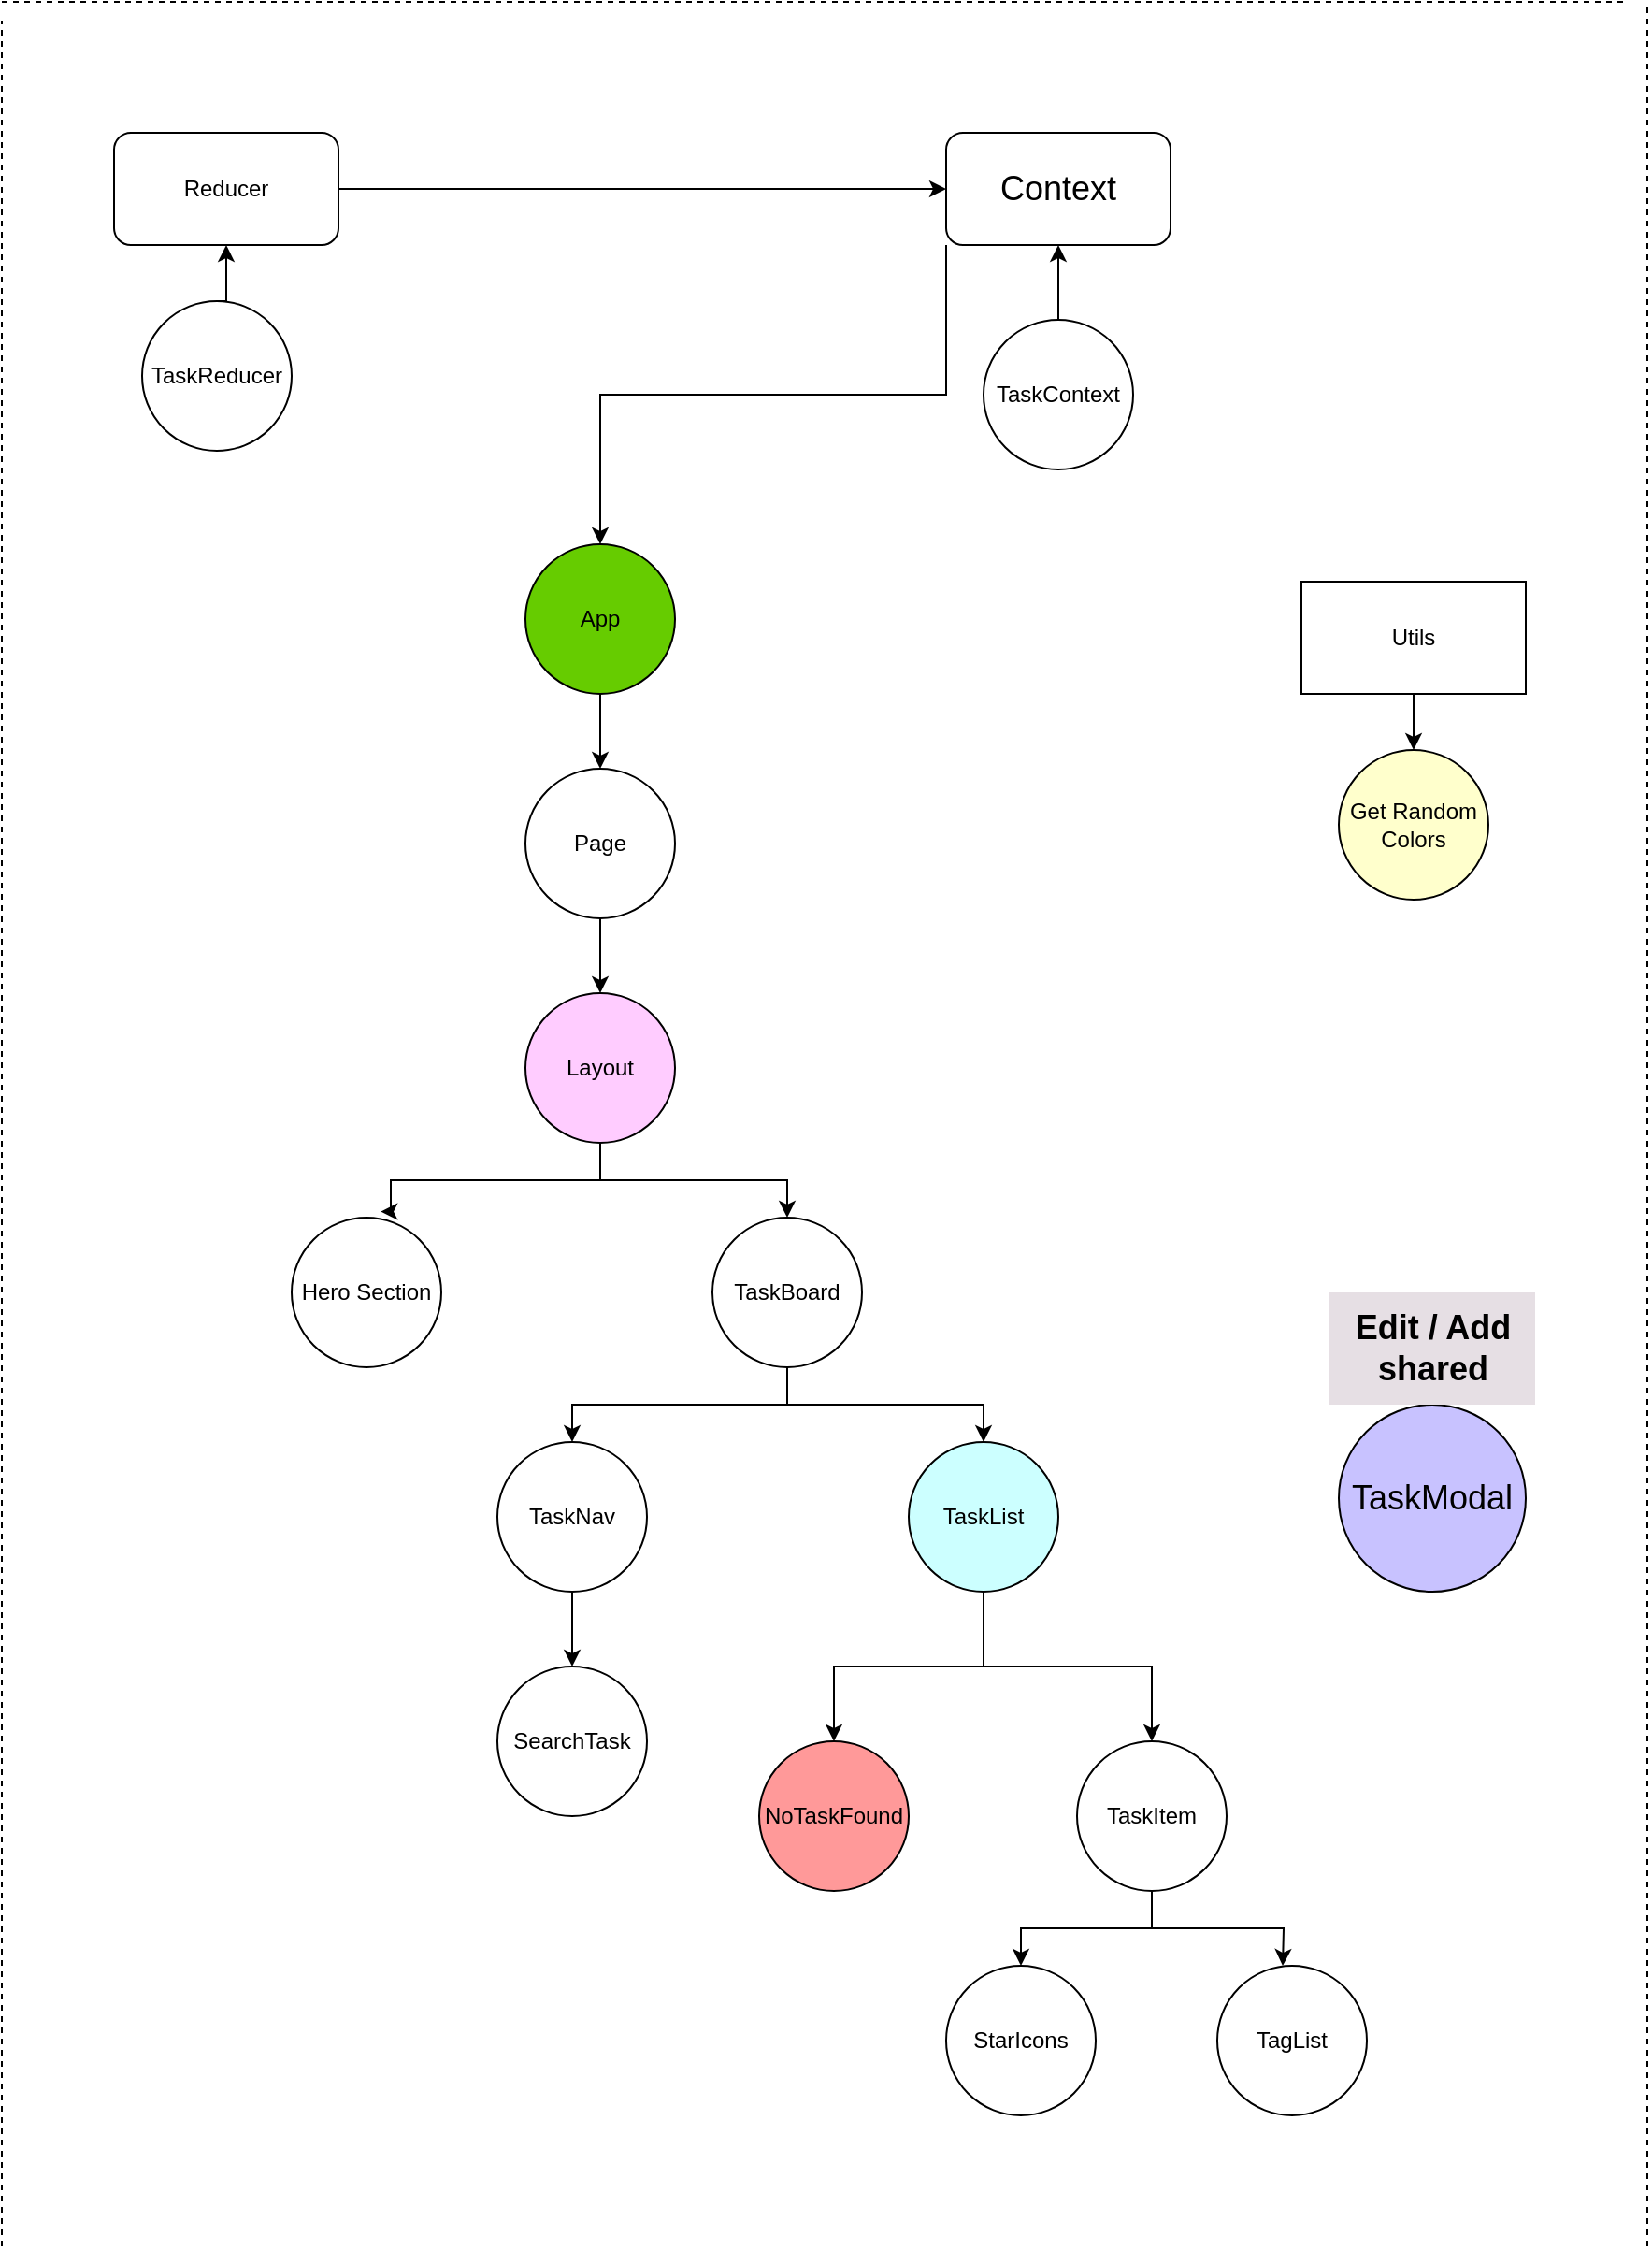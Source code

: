 <mxfile version="23.0.2" type="google">
  <diagram name="Page-1" id="aTZpGzDq52b1Ikc2NoUA">
    <mxGraphModel grid="1" page="1" gridSize="10" guides="1" tooltips="1" connect="1" arrows="1" fold="1" pageScale="1" pageWidth="850" pageHeight="1100" math="0" shadow="0">
      <root>
        <mxCell id="0" />
        <mxCell id="1" parent="0" />
        <mxCell id="lRcjNYVvMflvfJHt-1RA-5" style="edgeStyle=orthogonalEdgeStyle;rounded=0;orthogonalLoop=1;jettySize=auto;html=1;entryX=0.5;entryY=0;entryDx=0;entryDy=0;" edge="1" parent="1" source="lRcjNYVvMflvfJHt-1RA-2" target="lRcjNYVvMflvfJHt-1RA-4">
          <mxGeometry relative="1" as="geometry" />
        </mxCell>
        <mxCell id="lRcjNYVvMflvfJHt-1RA-8" style="edgeStyle=orthogonalEdgeStyle;rounded=0;orthogonalLoop=1;jettySize=auto;html=1;entryX=0.5;entryY=0;entryDx=0;entryDy=0;" edge="1" parent="1" source="lRcjNYVvMflvfJHt-1RA-4" target="lRcjNYVvMflvfJHt-1RA-6">
          <mxGeometry relative="1" as="geometry" />
        </mxCell>
        <mxCell id="lRcjNYVvMflvfJHt-1RA-4" value="Page" style="ellipse;whiteSpace=wrap;html=1;aspect=fixed;" vertex="1" parent="1">
          <mxGeometry x="280" y="210" width="80" height="80" as="geometry" />
        </mxCell>
        <mxCell id="lRcjNYVvMflvfJHt-1RA-25" style="edgeStyle=orthogonalEdgeStyle;rounded=0;orthogonalLoop=1;jettySize=auto;html=1;exitX=0.5;exitY=1;exitDx=0;exitDy=0;" edge="1" parent="1" source="lRcjNYVvMflvfJHt-1RA-6" target="lRcjNYVvMflvfJHt-1RA-12">
          <mxGeometry relative="1" as="geometry" />
        </mxCell>
        <mxCell id="lRcjNYVvMflvfJHt-1RA-6" value="Layout" style="ellipse;whiteSpace=wrap;html=1;aspect=fixed;fillColor=#FFCCFF;" vertex="1" parent="1">
          <mxGeometry x="280" y="330" width="80" height="80" as="geometry" />
        </mxCell>
        <mxCell id="lRcjNYVvMflvfJHt-1RA-9" value="Hero Section" style="ellipse;whiteSpace=wrap;html=1;aspect=fixed;" vertex="1" parent="1">
          <mxGeometry x="155" y="450" width="80" height="80" as="geometry" />
        </mxCell>
        <mxCell id="lRcjNYVvMflvfJHt-1RA-20" style="edgeStyle=orthogonalEdgeStyle;rounded=0;orthogonalLoop=1;jettySize=auto;html=1;entryX=0.5;entryY=0;entryDx=0;entryDy=0;" edge="1" parent="1" source="lRcjNYVvMflvfJHt-1RA-12" target="lRcjNYVvMflvfJHt-1RA-15">
          <mxGeometry relative="1" as="geometry">
            <Array as="points">
              <mxPoint x="420" y="550" />
              <mxPoint x="305" y="550" />
            </Array>
          </mxGeometry>
        </mxCell>
        <mxCell id="lRcjNYVvMflvfJHt-1RA-21" style="edgeStyle=orthogonalEdgeStyle;rounded=0;orthogonalLoop=1;jettySize=auto;html=1;exitX=0.5;exitY=1;exitDx=0;exitDy=0;entryX=0.5;entryY=0;entryDx=0;entryDy=0;" edge="1" parent="1" source="lRcjNYVvMflvfJHt-1RA-12" target="lRcjNYVvMflvfJHt-1RA-18">
          <mxGeometry relative="1" as="geometry" />
        </mxCell>
        <mxCell id="lRcjNYVvMflvfJHt-1RA-12" value="TaskBoard" style="ellipse;whiteSpace=wrap;html=1;aspect=fixed;" vertex="1" parent="1">
          <mxGeometry x="380" y="450" width="80" height="80" as="geometry" />
        </mxCell>
        <mxCell id="lRcjNYVvMflvfJHt-1RA-23" style="edgeStyle=orthogonalEdgeStyle;rounded=0;orthogonalLoop=1;jettySize=auto;html=1;exitX=0.5;exitY=1;exitDx=0;exitDy=0;entryX=0.5;entryY=0;entryDx=0;entryDy=0;" edge="1" parent="1" source="lRcjNYVvMflvfJHt-1RA-15" target="lRcjNYVvMflvfJHt-1RA-22">
          <mxGeometry relative="1" as="geometry" />
        </mxCell>
        <mxCell id="lRcjNYVvMflvfJHt-1RA-15" value="TaskNav" style="ellipse;whiteSpace=wrap;html=1;aspect=fixed;" vertex="1" parent="1">
          <mxGeometry x="265" y="570" width="80" height="80" as="geometry" />
        </mxCell>
        <mxCell id="Qap2QLUXz7H4rS-iLdQu-2" style="edgeStyle=orthogonalEdgeStyle;rounded=0;orthogonalLoop=1;jettySize=auto;html=1;entryX=0.5;entryY=0;entryDx=0;entryDy=0;exitX=0.5;exitY=1;exitDx=0;exitDy=0;" edge="1" parent="1" source="lRcjNYVvMflvfJHt-1RA-18" target="Qap2QLUXz7H4rS-iLdQu-1">
          <mxGeometry relative="1" as="geometry" />
        </mxCell>
        <mxCell id="Qap2QLUXz7H4rS-iLdQu-7" style="edgeStyle=orthogonalEdgeStyle;rounded=0;orthogonalLoop=1;jettySize=auto;html=1;" edge="1" parent="1" source="lRcjNYVvMflvfJHt-1RA-18" target="Qap2QLUXz7H4rS-iLdQu-5">
          <mxGeometry relative="1" as="geometry" />
        </mxCell>
        <mxCell id="lRcjNYVvMflvfJHt-1RA-18" value="TaskList" style="ellipse;whiteSpace=wrap;html=1;aspect=fixed;fillColor=#CCFFFF;" vertex="1" parent="1">
          <mxGeometry x="485" y="570" width="80" height="80" as="geometry" />
        </mxCell>
        <mxCell id="lRcjNYVvMflvfJHt-1RA-22" value="SearchTask" style="ellipse;whiteSpace=wrap;html=1;aspect=fixed;" vertex="1" parent="1">
          <mxGeometry x="265" y="690" width="80" height="80" as="geometry" />
        </mxCell>
        <mxCell id="lRcjNYVvMflvfJHt-1RA-26" style="edgeStyle=orthogonalEdgeStyle;rounded=0;orthogonalLoop=1;jettySize=auto;html=1;entryX=0.595;entryY=-0.04;entryDx=0;entryDy=0;entryPerimeter=0;" edge="1" parent="1" source="lRcjNYVvMflvfJHt-1RA-6" target="lRcjNYVvMflvfJHt-1RA-9">
          <mxGeometry relative="1" as="geometry">
            <Array as="points">
              <mxPoint x="320" y="430" />
              <mxPoint x="208" y="430" />
            </Array>
          </mxGeometry>
        </mxCell>
        <mxCell id="lRcjNYVvMflvfJHt-1RA-27" value="StarIcons" style="ellipse;whiteSpace=wrap;html=1;aspect=fixed;" vertex="1" parent="1">
          <mxGeometry x="505" y="850" width="80" height="80" as="geometry" />
        </mxCell>
        <mxCell id="lRcjNYVvMflvfJHt-1RA-28" value="TagList" style="ellipse;whiteSpace=wrap;html=1;aspect=fixed;" vertex="1" parent="1">
          <mxGeometry x="650" y="850" width="80" height="80" as="geometry" />
        </mxCell>
        <mxCell id="lRcjNYVvMflvfJHt-1RA-35" style="edgeStyle=orthogonalEdgeStyle;rounded=0;orthogonalLoop=1;jettySize=auto;html=1;entryX=0.5;entryY=0;entryDx=0;entryDy=0;" edge="1" parent="1" source="lRcjNYVvMflvfJHt-1RA-32" target="lRcjNYVvMflvfJHt-1RA-34">
          <mxGeometry relative="1" as="geometry" />
        </mxCell>
        <mxCell id="lRcjNYVvMflvfJHt-1RA-32" value="Utils" style="rounded=0;whiteSpace=wrap;html=1;" vertex="1" parent="1">
          <mxGeometry x="695" y="110" width="120" height="60" as="geometry" />
        </mxCell>
        <mxCell id="lRcjNYVvMflvfJHt-1RA-34" value="Get Random&lt;br&gt;Colors" style="ellipse;whiteSpace=wrap;html=1;aspect=fixed;fillColor=#FFFFCC;" vertex="1" parent="1">
          <mxGeometry x="715" y="200" width="80" height="80" as="geometry" />
        </mxCell>
        <mxCell id="Qap2QLUXz7H4rS-iLdQu-3" style="edgeStyle=orthogonalEdgeStyle;rounded=0;orthogonalLoop=1;jettySize=auto;html=1;" edge="1" parent="1" source="Qap2QLUXz7H4rS-iLdQu-1" target="lRcjNYVvMflvfJHt-1RA-27">
          <mxGeometry relative="1" as="geometry" />
        </mxCell>
        <mxCell id="Qap2QLUXz7H4rS-iLdQu-4" style="edgeStyle=orthogonalEdgeStyle;rounded=0;orthogonalLoop=1;jettySize=auto;html=1;entryX=0.5;entryY=0;entryDx=0;entryDy=0;exitX=0.5;exitY=1;exitDx=0;exitDy=0;" edge="1" parent="1" source="Qap2QLUXz7H4rS-iLdQu-1">
          <mxGeometry relative="1" as="geometry">
            <mxPoint x="620" y="830" as="sourcePoint" />
            <mxPoint x="685" y="850" as="targetPoint" />
          </mxGeometry>
        </mxCell>
        <mxCell id="Qap2QLUXz7H4rS-iLdQu-1" value="TaskItem" style="ellipse;whiteSpace=wrap;html=1;aspect=fixed;" vertex="1" parent="1">
          <mxGeometry x="575" y="730" width="80" height="80" as="geometry" />
        </mxCell>
        <mxCell id="Qap2QLUXz7H4rS-iLdQu-5" value="NoTaskFound" style="ellipse;whiteSpace=wrap;html=1;aspect=fixed;fillColor=#FF9999;" vertex="1" parent="1">
          <mxGeometry x="405" y="730" width="80" height="80" as="geometry" />
        </mxCell>
        <mxCell id="lRcjNYVvMflvfJHt-1RA-2" value="App" style="ellipse;whiteSpace=wrap;html=1;aspect=fixed;fillColor=#66CC00;" vertex="1" parent="1">
          <mxGeometry x="280" y="90" width="80" height="80" as="geometry" />
        </mxCell>
        <mxCell id="Qap2QLUXz7H4rS-iLdQu-8" value="&lt;font style=&quot;font-size: 18px;&quot;&gt;TaskModal&lt;/font&gt;" style="ellipse;whiteSpace=wrap;html=1;aspect=fixed;fillColor=#C8C2FF;" vertex="1" parent="1">
          <mxGeometry x="715" y="550" width="100" height="100" as="geometry" />
        </mxCell>
        <mxCell id="Qap2QLUXz7H4rS-iLdQu-9" value="&lt;b&gt;&lt;font style=&quot;font-size: 18px;&quot;&gt;Edit / Add&lt;br&gt;shared&lt;br&gt;&lt;/font&gt;&lt;/b&gt;" style="text;html=1;align=center;verticalAlign=middle;resizable=0;points=[];autosize=1;strokeColor=none;fillColor=#E6DFE4;" vertex="1" parent="1">
          <mxGeometry x="710" y="490" width="110" height="60" as="geometry" />
        </mxCell>
        <mxCell id="Qap2QLUXz7H4rS-iLdQu-24" style="edgeStyle=orthogonalEdgeStyle;rounded=0;orthogonalLoop=1;jettySize=auto;html=1;exitX=0;exitY=1;exitDx=0;exitDy=0;entryX=0.5;entryY=0;entryDx=0;entryDy=0;" edge="1" parent="1" source="Qap2QLUXz7H4rS-iLdQu-12" target="lRcjNYVvMflvfJHt-1RA-2">
          <mxGeometry relative="1" as="geometry" />
        </mxCell>
        <mxCell id="Qap2QLUXz7H4rS-iLdQu-12" value="&lt;font style=&quot;font-size: 18px;&quot;&gt;Context&lt;/font&gt;" style="rounded=1;whiteSpace=wrap;html=1;" vertex="1" parent="1">
          <mxGeometry x="505" y="-130" width="120" height="60" as="geometry" />
        </mxCell>
        <mxCell id="Qap2QLUXz7H4rS-iLdQu-21" style="edgeStyle=orthogonalEdgeStyle;rounded=0;orthogonalLoop=1;jettySize=auto;html=1;entryX=0.5;entryY=1;entryDx=0;entryDy=0;" edge="1" parent="1" source="Qap2QLUXz7H4rS-iLdQu-13" target="Qap2QLUXz7H4rS-iLdQu-12">
          <mxGeometry relative="1" as="geometry" />
        </mxCell>
        <mxCell id="Qap2QLUXz7H4rS-iLdQu-13" value="TaskContext" style="ellipse;whiteSpace=wrap;html=1;aspect=fixed;" vertex="1" parent="1">
          <mxGeometry x="525" y="-30" width="80" height="80" as="geometry" />
        </mxCell>
        <mxCell id="Qap2QLUXz7H4rS-iLdQu-22" style="edgeStyle=orthogonalEdgeStyle;rounded=0;orthogonalLoop=1;jettySize=auto;html=1;exitX=1;exitY=0.5;exitDx=0;exitDy=0;entryX=0;entryY=0.5;entryDx=0;entryDy=0;" edge="1" parent="1" source="Qap2QLUXz7H4rS-iLdQu-16" target="Qap2QLUXz7H4rS-iLdQu-12">
          <mxGeometry relative="1" as="geometry" />
        </mxCell>
        <mxCell id="Qap2QLUXz7H4rS-iLdQu-16" value="Reducer" style="rounded=1;whiteSpace=wrap;html=1;" vertex="1" parent="1">
          <mxGeometry x="60" y="-130" width="120" height="60" as="geometry" />
        </mxCell>
        <mxCell id="Qap2QLUXz7H4rS-iLdQu-20" style="edgeStyle=orthogonalEdgeStyle;rounded=0;orthogonalLoop=1;jettySize=auto;html=1;exitX=0.5;exitY=0;exitDx=0;exitDy=0;entryX=0.5;entryY=1;entryDx=0;entryDy=0;" edge="1" parent="1" source="Qap2QLUXz7H4rS-iLdQu-17" target="Qap2QLUXz7H4rS-iLdQu-16">
          <mxGeometry relative="1" as="geometry" />
        </mxCell>
        <mxCell id="Qap2QLUXz7H4rS-iLdQu-17" value="TaskReducer" style="ellipse;whiteSpace=wrap;html=1;aspect=fixed;" vertex="1" parent="1">
          <mxGeometry x="75" y="-40" width="80" height="80" as="geometry" />
        </mxCell>
        <mxCell id="Qap2QLUXz7H4rS-iLdQu-25" value="" style="endArrow=none;dashed=1;html=1;rounded=0;" edge="1" parent="1">
          <mxGeometry width="50" height="50" relative="1" as="geometry">
            <mxPoint y="-200" as="sourcePoint" />
            <mxPoint x="870" y="-200" as="targetPoint" />
          </mxGeometry>
        </mxCell>
        <mxCell id="Qap2QLUXz7H4rS-iLdQu-26" value="" style="endArrow=none;dashed=1;html=1;rounded=0;" edge="1" parent="1">
          <mxGeometry width="50" height="50" relative="1" as="geometry">
            <mxPoint x="880" y="1000" as="sourcePoint" />
            <mxPoint x="880" y="-200" as="targetPoint" />
          </mxGeometry>
        </mxCell>
        <mxCell id="Qap2QLUXz7H4rS-iLdQu-27" value="" style="endArrow=none;dashed=1;html=1;rounded=0;" edge="1" parent="1">
          <mxGeometry width="50" height="50" relative="1" as="geometry">
            <mxPoint y="1000" as="sourcePoint" />
            <mxPoint y="-190" as="targetPoint" />
          </mxGeometry>
        </mxCell>
      </root>
    </mxGraphModel>
  </diagram>
</mxfile>
